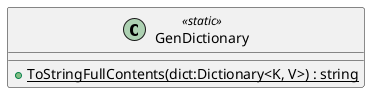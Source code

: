 @startuml
class GenDictionary <<static>> {
    + {static} ToStringFullContents(dict:Dictionary<K, V>) : string
}
@enduml
